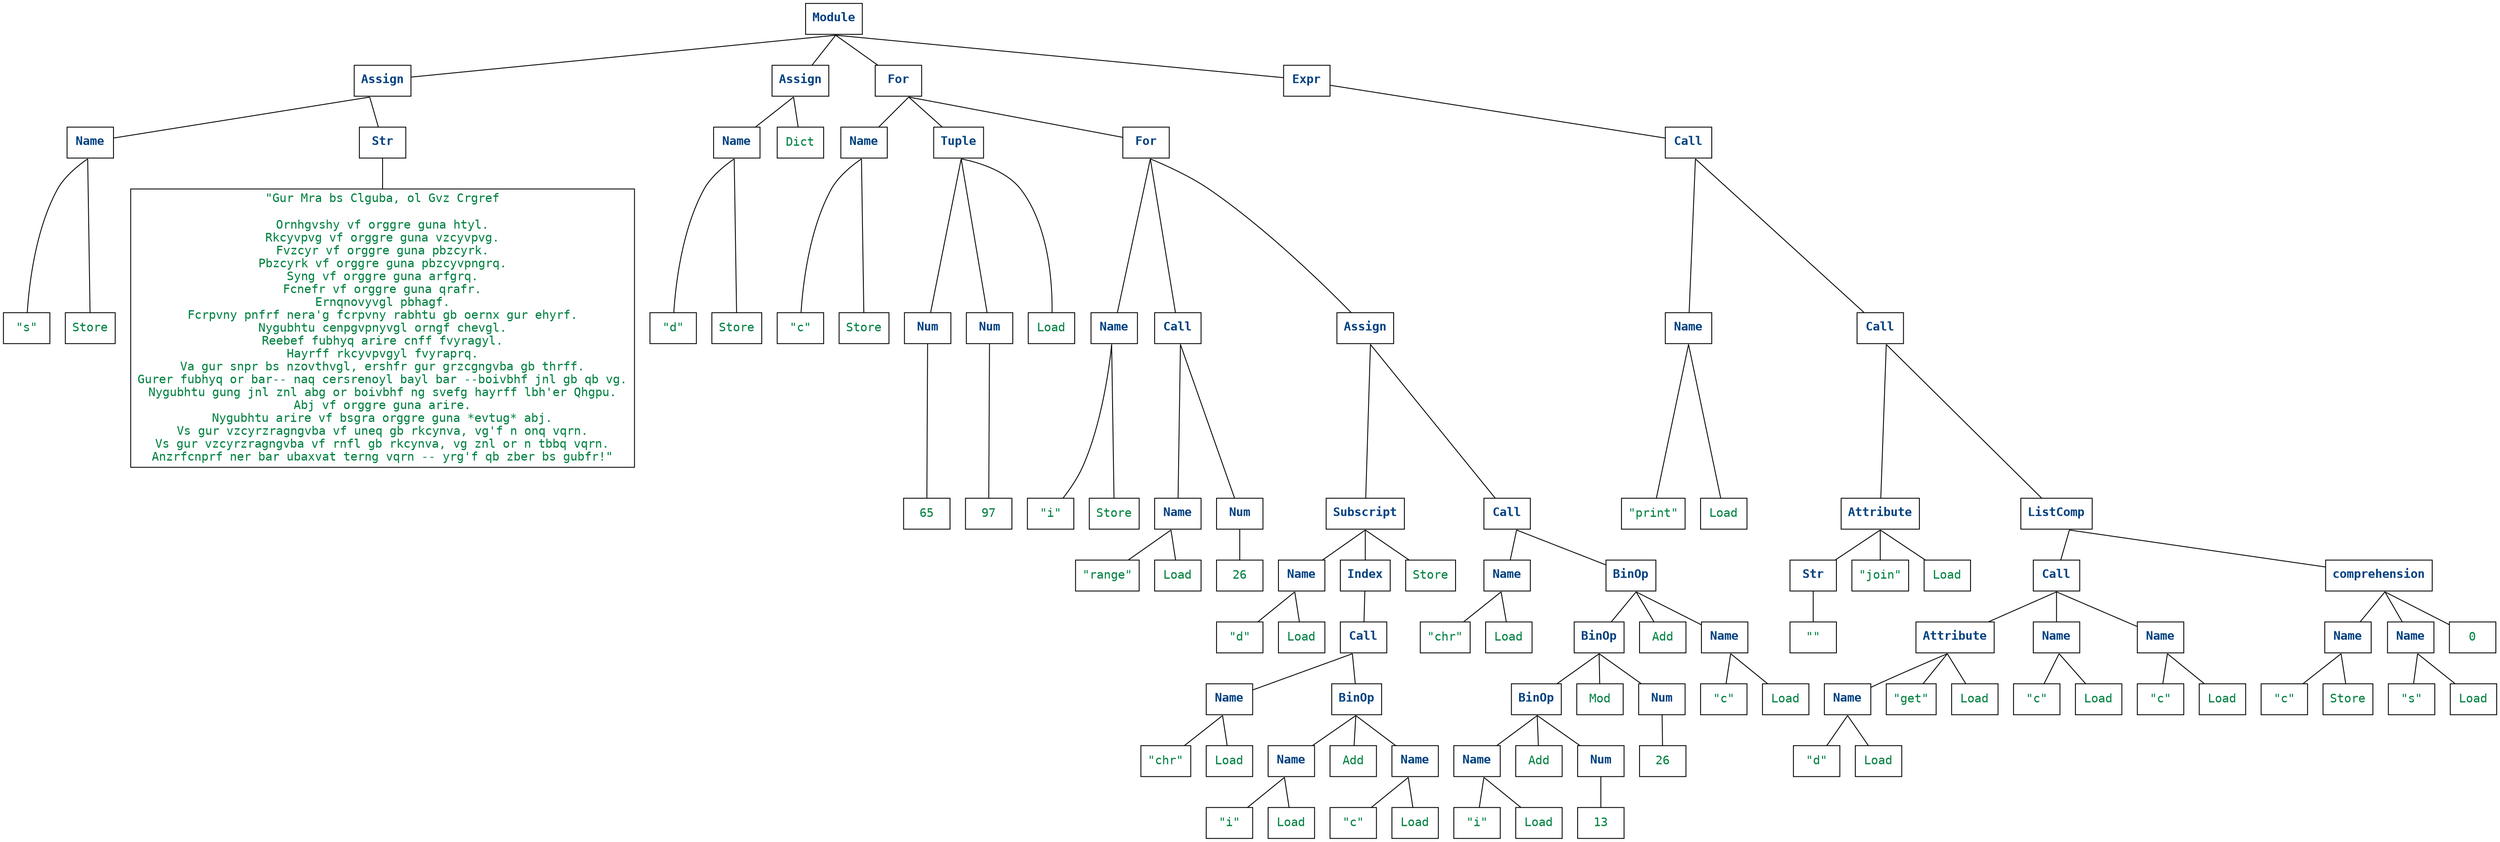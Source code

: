graph {
	node [fontname=courier shape=box]
	0 [label=<<B>Module</B>> fontcolor="#004080"]
	1 [label=<<B>Assign</B>> fontcolor="#004080"]
	0 -- 1 [sametail=t0]
	2 [label=<<B>Name</B>> fontcolor="#004080"]
	1 -- 2 [sametail=t1]
	3 [label="\"s\"" fontcolor="#008040"]
	2 -- 3 [sametail=t2]
	4 [label=Store fontcolor="#008040"]
	2 -- 4 [sametail=t2]
	5 [label=<<B>Str</B>> fontcolor="#004080"]
	1 -- 5 [sametail=t1]
	6 [label="\"Gur Mra bs Clguba, ol Gvz Crgref

Ornhgvshy vf orggre guna htyl.
Rkcyvpvg vf orggre guna vzcyvpvg.
Fvzcyr vf orggre guna pbzcyrk.
Pbzcyrk vf orggre guna pbzcyvpngrq.
Syng vf orggre guna arfgrq.
Fcnefr vf orggre guna qrafr.
Ernqnovyvgl pbhagf.
Fcrpvny pnfrf nera'g fcrpvny rabhtu gb oernx gur ehyrf.
Nygubhtu cenpgvpnyvgl orngf chevgl.
Reebef fubhyq arire cnff fvyragyl.
Hayrff rkcyvpvgyl fvyraprq.
Va gur snpr bs nzovthvgl, ershfr gur grzcgngvba gb thrff.
Gurer fubhyq or bar-- naq cersrenoyl bayl bar --boivbhf jnl gb qb vg.
Nygubhtu gung jnl znl abg or boivbhf ng svefg hayrff lbh'er Qhgpu.
Abj vf orggre guna arire.
Nygubhtu arire vf bsgra orggre guna *evtug* abj.
Vs gur vzcyrzragngvba vf uneq gb rkcynva, vg'f n onq vqrn.
Vs gur vzcyrzragngvba vf rnfl gb rkcynva, vg znl or n tbbq vqrn.
Anzrfcnprf ner bar ubaxvat terng vqrn -- yrg'f qb zber bs gubfr!\"" fontcolor="#008040"]
	5 -- 6 [sametail=t5]
	7 [label=<<B>Assign</B>> fontcolor="#004080"]
	0 -- 7 [sametail=t0]
	8 [label=<<B>Name</B>> fontcolor="#004080"]
	7 -- 8 [sametail=t7]
	9 [label="\"d\"" fontcolor="#008040"]
	8 -- 9 [sametail=t8]
	10 [label=Store fontcolor="#008040"]
	8 -- 10 [sametail=t8]
	11 [label=Dict fontcolor="#008040"]
	7 -- 11 [sametail=t7]
	12 [label=<<B>For</B>> fontcolor="#004080"]
	0 -- 12 [sametail=t0]
	13 [label=<<B>Name</B>> fontcolor="#004080"]
	12 -- 13 [sametail=t12]
	14 [label="\"c\"" fontcolor="#008040"]
	13 -- 14 [sametail=t13]
	15 [label=Store fontcolor="#008040"]
	13 -- 15 [sametail=t13]
	16 [label=<<B>Tuple</B>> fontcolor="#004080"]
	12 -- 16 [sametail=t12]
	17 [label=<<B>Num</B>> fontcolor="#004080"]
	16 -- 17 [sametail=t16]
	18 [label=65 fontcolor="#008040"]
	17 -- 18 [sametail=t17]
	19 [label=<<B>Num</B>> fontcolor="#004080"]
	16 -- 19 [sametail=t16]
	20 [label=97 fontcolor="#008040"]
	19 -- 20 [sametail=t19]
	21 [label=Load fontcolor="#008040"]
	16 -- 21 [sametail=t16]
	22 [label=<<B>For</B>> fontcolor="#004080"]
	12 -- 22 [sametail=t12]
	23 [label=<<B>Name</B>> fontcolor="#004080"]
	22 -- 23 [sametail=t22]
	24 [label="\"i\"" fontcolor="#008040"]
	23 -- 24 [sametail=t23]
	25 [label=Store fontcolor="#008040"]
	23 -- 25 [sametail=t23]
	26 [label=<<B>Call</B>> fontcolor="#004080"]
	22 -- 26 [sametail=t22]
	27 [label=<<B>Name</B>> fontcolor="#004080"]
	26 -- 27 [sametail=t26]
	28 [label="\"range\"" fontcolor="#008040"]
	27 -- 28 [sametail=t27]
	29 [label=Load fontcolor="#008040"]
	27 -- 29 [sametail=t27]
	30 [label=<<B>Num</B>> fontcolor="#004080"]
	26 -- 30 [sametail=t26]
	31 [label=26 fontcolor="#008040"]
	30 -- 31 [sametail=t30]
	32 [label=<<B>Assign</B>> fontcolor="#004080"]
	22 -- 32 [sametail=t22]
	33 [label=<<B>Subscript</B>> fontcolor="#004080"]
	32 -- 33 [sametail=t32]
	34 [label=<<B>Name</B>> fontcolor="#004080"]
	33 -- 34 [sametail=t33]
	35 [label="\"d\"" fontcolor="#008040"]
	34 -- 35 [sametail=t34]
	36 [label=Load fontcolor="#008040"]
	34 -- 36 [sametail=t34]
	37 [label=<<B>Index</B>> fontcolor="#004080"]
	33 -- 37 [sametail=t33]
	38 [label=<<B>Call</B>> fontcolor="#004080"]
	37 -- 38 [sametail=t37]
	39 [label=<<B>Name</B>> fontcolor="#004080"]
	38 -- 39 [sametail=t38]
	40 [label="\"chr\"" fontcolor="#008040"]
	39 -- 40 [sametail=t39]
	41 [label=Load fontcolor="#008040"]
	39 -- 41 [sametail=t39]
	42 [label=<<B>BinOp</B>> fontcolor="#004080"]
	38 -- 42 [sametail=t38]
	43 [label=<<B>Name</B>> fontcolor="#004080"]
	42 -- 43 [sametail=t42]
	44 [label="\"i\"" fontcolor="#008040"]
	43 -- 44 [sametail=t43]
	45 [label=Load fontcolor="#008040"]
	43 -- 45 [sametail=t43]
	46 [label=Add fontcolor="#008040"]
	42 -- 46 [sametail=t42]
	47 [label=<<B>Name</B>> fontcolor="#004080"]
	42 -- 47 [sametail=t42]
	48 [label="\"c\"" fontcolor="#008040"]
	47 -- 48 [sametail=t47]
	49 [label=Load fontcolor="#008040"]
	47 -- 49 [sametail=t47]
	50 [label=Store fontcolor="#008040"]
	33 -- 50 [sametail=t33]
	51 [label=<<B>Call</B>> fontcolor="#004080"]
	32 -- 51 [sametail=t32]
	52 [label=<<B>Name</B>> fontcolor="#004080"]
	51 -- 52 [sametail=t51]
	53 [label="\"chr\"" fontcolor="#008040"]
	52 -- 53 [sametail=t52]
	54 [label=Load fontcolor="#008040"]
	52 -- 54 [sametail=t52]
	55 [label=<<B>BinOp</B>> fontcolor="#004080"]
	51 -- 55 [sametail=t51]
	56 [label=<<B>BinOp</B>> fontcolor="#004080"]
	55 -- 56 [sametail=t55]
	57 [label=<<B>BinOp</B>> fontcolor="#004080"]
	56 -- 57 [sametail=t56]
	58 [label=<<B>Name</B>> fontcolor="#004080"]
	57 -- 58 [sametail=t57]
	59 [label="\"i\"" fontcolor="#008040"]
	58 -- 59 [sametail=t58]
	60 [label=Load fontcolor="#008040"]
	58 -- 60 [sametail=t58]
	61 [label=Add fontcolor="#008040"]
	57 -- 61 [sametail=t57]
	62 [label=<<B>Num</B>> fontcolor="#004080"]
	57 -- 62 [sametail=t57]
	63 [label=13 fontcolor="#008040"]
	62 -- 63 [sametail=t62]
	64 [label=Mod fontcolor="#008040"]
	56 -- 64 [sametail=t56]
	65 [label=<<B>Num</B>> fontcolor="#004080"]
	56 -- 65 [sametail=t56]
	66 [label=26 fontcolor="#008040"]
	65 -- 66 [sametail=t65]
	67 [label=Add fontcolor="#008040"]
	55 -- 67 [sametail=t55]
	68 [label=<<B>Name</B>> fontcolor="#004080"]
	55 -- 68 [sametail=t55]
	69 [label="\"c\"" fontcolor="#008040"]
	68 -- 69 [sametail=t68]
	70 [label=Load fontcolor="#008040"]
	68 -- 70 [sametail=t68]
	71 [label=<<B>Expr</B>> fontcolor="#004080"]
	0 -- 71 [sametail=t0]
	72 [label=<<B>Call</B>> fontcolor="#004080"]
	71 -- 72 [sametail=t71]
	73 [label=<<B>Name</B>> fontcolor="#004080"]
	72 -- 73 [sametail=t72]
	74 [label="\"print\"" fontcolor="#008040"]
	73 -- 74 [sametail=t73]
	75 [label=Load fontcolor="#008040"]
	73 -- 75 [sametail=t73]
	76 [label=<<B>Call</B>> fontcolor="#004080"]
	72 -- 76 [sametail=t72]
	77 [label=<<B>Attribute</B>> fontcolor="#004080"]
	76 -- 77 [sametail=t76]
	78 [label=<<B>Str</B>> fontcolor="#004080"]
	77 -- 78 [sametail=t77]
	79 [label="\"\"" fontcolor="#008040"]
	78 -- 79 [sametail=t78]
	80 [label="\"join\"" fontcolor="#008040"]
	77 -- 80 [sametail=t77]
	81 [label=Load fontcolor="#008040"]
	77 -- 81 [sametail=t77]
	82 [label=<<B>ListComp</B>> fontcolor="#004080"]
	76 -- 82 [sametail=t76]
	83 [label=<<B>Call</B>> fontcolor="#004080"]
	82 -- 83 [sametail=t82]
	84 [label=<<B>Attribute</B>> fontcolor="#004080"]
	83 -- 84 [sametail=t83]
	85 [label=<<B>Name</B>> fontcolor="#004080"]
	84 -- 85 [sametail=t84]
	86 [label="\"d\"" fontcolor="#008040"]
	85 -- 86 [sametail=t85]
	87 [label=Load fontcolor="#008040"]
	85 -- 87 [sametail=t85]
	88 [label="\"get\"" fontcolor="#008040"]
	84 -- 88 [sametail=t84]
	89 [label=Load fontcolor="#008040"]
	84 -- 89 [sametail=t84]
	90 [label=<<B>Name</B>> fontcolor="#004080"]
	83 -- 90 [sametail=t83]
	91 [label="\"c\"" fontcolor="#008040"]
	90 -- 91 [sametail=t90]
	92 [label=Load fontcolor="#008040"]
	90 -- 92 [sametail=t90]
	93 [label=<<B>Name</B>> fontcolor="#004080"]
	83 -- 93 [sametail=t83]
	94 [label="\"c\"" fontcolor="#008040"]
	93 -- 94 [sametail=t93]
	95 [label=Load fontcolor="#008040"]
	93 -- 95 [sametail=t93]
	96 [label=<<B>comprehension</B>> fontcolor="#004080"]
	82 -- 96 [sametail=t82]
	97 [label=<<B>Name</B>> fontcolor="#004080"]
	96 -- 97 [sametail=t96]
	98 [label="\"c\"" fontcolor="#008040"]
	97 -- 98 [sametail=t97]
	99 [label=Store fontcolor="#008040"]
	97 -- 99 [sametail=t97]
	100 [label=<<B>Name</B>> fontcolor="#004080"]
	96 -- 100 [sametail=t96]
	101 [label="\"s\"" fontcolor="#008040"]
	100 -- 101 [sametail=t100]
	102 [label=Load fontcolor="#008040"]
	100 -- 102 [sametail=t100]
	103 [label=0 fontcolor="#008040"]
	96 -- 103 [sametail=t96]
}
